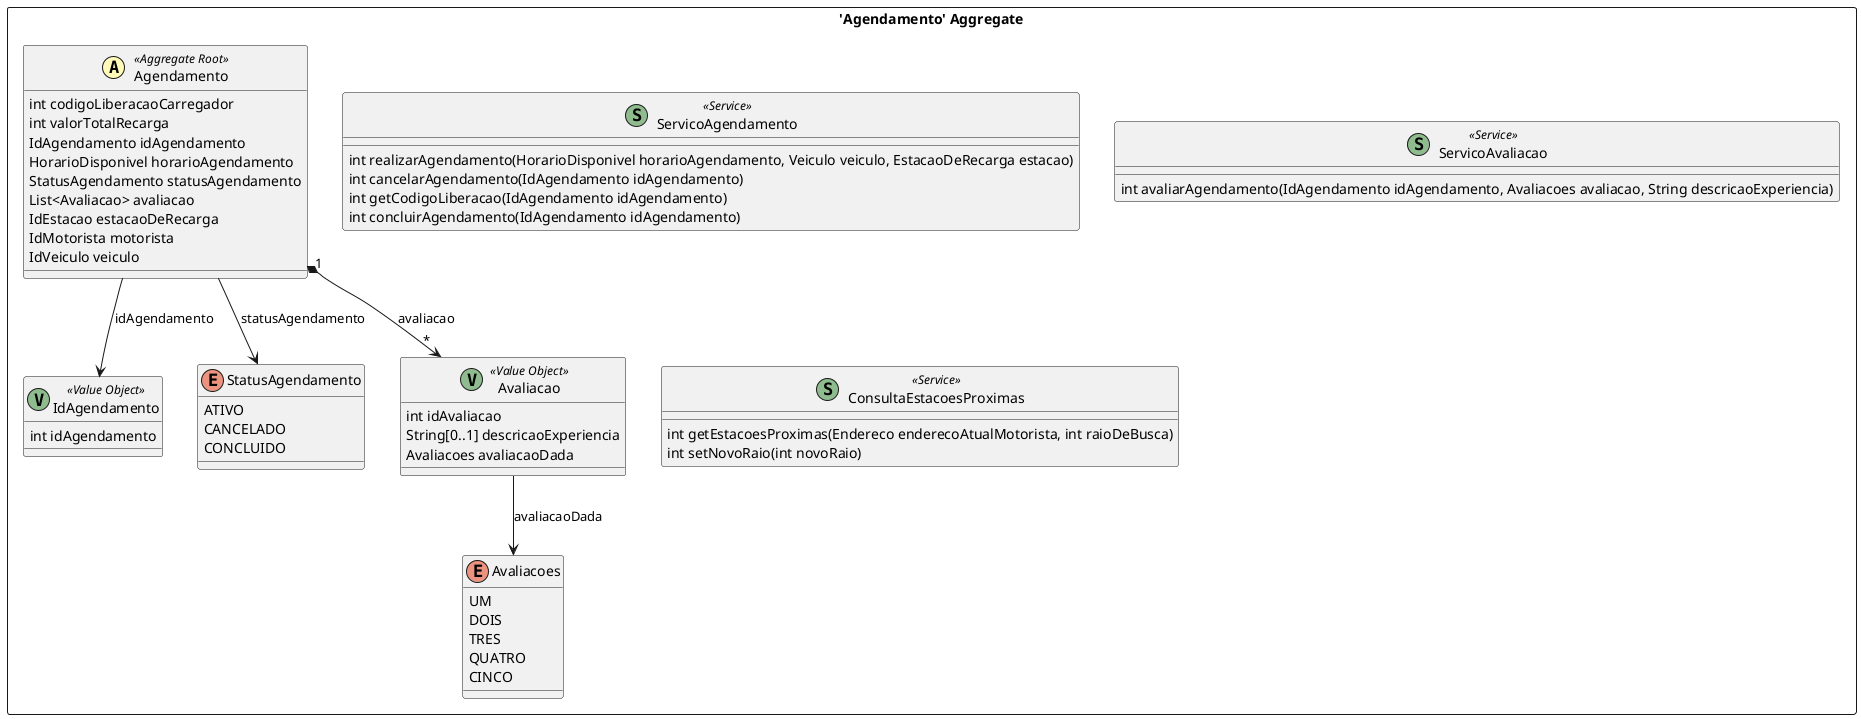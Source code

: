 @startuml

skinparam componentStyle uml2

package "'Agendamento' Aggregate" <<Rectangle>> {
	class Agendamento <<(A,#fffab8) Aggregate Root>> {
		int codigoLiberacaoCarregador
		int valorTotalRecarga
		IdAgendamento idAgendamento
		HorarioDisponivel horarioAgendamento
		StatusAgendamento statusAgendamento
		List<Avaliacao> avaliacao
		IdEstacao estacaoDeRecarga
		IdMotorista motorista
		IdVeiculo veiculo
	}
	class IdAgendamento <<(V,DarkSeaGreen) Value Object>> {
		int idAgendamento
	}
	enum StatusAgendamento {
		ATIVO
		CANCELADO
		CONCLUIDO
	}
	class Avaliacao <<(V,DarkSeaGreen) Value Object>> {
		int idAvaliacao
		String[0..1] descricaoExperiencia
		Avaliacoes avaliacaoDada
	}
	enum Avaliacoes {
		UM
		DOIS
		TRES
		QUATRO
		CINCO
	}
	class ServicoAgendamento <<(S,DarkSeaGreen) Service>> {
		int realizarAgendamento(HorarioDisponivel horarioAgendamento, Veiculo veiculo, EstacaoDeRecarga estacao)
		int cancelarAgendamento(IdAgendamento idAgendamento)
		int getCodigoLiberacao(IdAgendamento idAgendamento)
		int concluirAgendamento(IdAgendamento idAgendamento)
	}
	class ServicoAvaliacao <<(S,DarkSeaGreen) Service>> {
		int avaliarAgendamento(IdAgendamento idAgendamento, Avaliacoes avaliacao, String descricaoExperiencia)
	}
	class ConsultaEstacoesProximas <<(S,DarkSeaGreen) Service>> {
		int getEstacoesProximas(Endereco enderecoAtualMotorista, int raioDeBusca)
		int setNovoRaio(int novoRaio)
	}
}
Agendamento --> IdAgendamento : idAgendamento
Avaliacao --> Avaliacoes : avaliacaoDada
Agendamento --> StatusAgendamento : statusAgendamento
Agendamento "1" *--> "*" Avaliacao : avaliacao


@enduml
